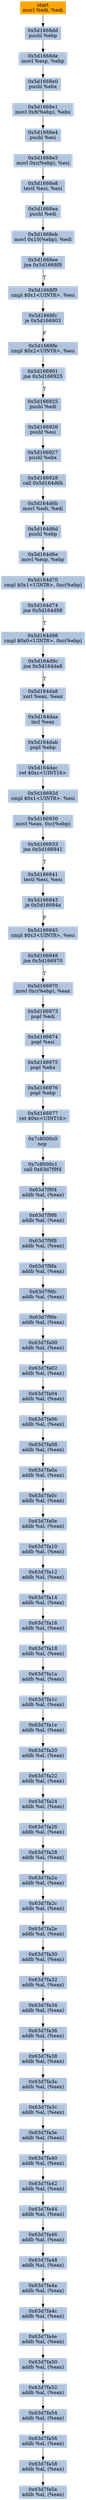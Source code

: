 digraph G {
node[shape=rectangle,style=filled,fillcolor=lightsteelblue,color=lightsteelblue]
bgcolor="transparent"
a0x5d1668dbmovl_edi_edi[label="start\nmovl %edi, %edi",color="lightgrey",fillcolor="orange"];
a0x5d1668ddpushl_ebp[label="0x5d1668dd\npushl %ebp"];
a0x5d1668demovl_esp_ebp[label="0x5d1668de\nmovl %esp, %ebp"];
a0x5d1668e0pushl_ebx[label="0x5d1668e0\npushl %ebx"];
a0x5d1668e1movl_0x8ebp__ebx[label="0x5d1668e1\nmovl 0x8(%ebp), %ebx"];
a0x5d1668e4pushl_esi[label="0x5d1668e4\npushl %esi"];
a0x5d1668e5movl_0xcebp__esi[label="0x5d1668e5\nmovl 0xc(%ebp), %esi"];
a0x5d1668e8testl_esi_esi[label="0x5d1668e8\ntestl %esi, %esi"];
a0x5d1668eapushl_edi[label="0x5d1668ea\npushl %edi"];
a0x5d1668ebmovl_0x10ebp__edi[label="0x5d1668eb\nmovl 0x10(%ebp), %edi"];
a0x5d1668eejne_0x5d1668f9[label="0x5d1668ee\njne 0x5d1668f9"];
a0x5d1668f9cmpl_0x1UINT8_esi[label="0x5d1668f9\ncmpl $0x1<UINT8>, %esi"];
a0x5d1668fcje_0x5d166903[label="0x5d1668fc\nje 0x5d166903"];
a0x5d1668fecmpl_0x2UINT8_esi[label="0x5d1668fe\ncmpl $0x2<UINT8>, %esi"];
a0x5d166901jne_0x5d166925[label="0x5d166901\njne 0x5d166925"];
a0x5d166925pushl_edi[label="0x5d166925\npushl %edi"];
a0x5d166926pushl_esi[label="0x5d166926\npushl %esi"];
a0x5d166927pushl_ebx[label="0x5d166927\npushl %ebx"];
a0x5d166928call_0x5d164d6b[label="0x5d166928\ncall 0x5d164d6b"];
a0x5d164d6bmovl_edi_edi[label="0x5d164d6b\nmovl %edi, %edi"];
a0x5d164d6dpushl_ebp[label="0x5d164d6d\npushl %ebp"];
a0x5d164d6emovl_esp_ebp[label="0x5d164d6e\nmovl %esp, %ebp"];
a0x5d164d70cmpl_0x1UINT8_0xcebp_[label="0x5d164d70\ncmpl $0x1<UINT8>, 0xc(%ebp)"];
a0x5d164d74jne_0x5d164d98[label="0x5d164d74\njne 0x5d164d98"];
a0x5d164d98cmpl_0x0UINT8_0xcebp_[label="0x5d164d98\ncmpl $0x0<UINT8>, 0xc(%ebp)"];
a0x5d164d9cjne_0x5d164da8[label="0x5d164d9c\njne 0x5d164da8"];
a0x5d164da8xorl_eax_eax[label="0x5d164da8\nxorl %eax, %eax"];
a0x5d164daaincl_eax[label="0x5d164daa\nincl %eax"];
a0x5d164dabpopl_ebp[label="0x5d164dab\npopl %ebp"];
a0x5d164dacret_0xcUINT16[label="0x5d164dac\nret $0xc<UINT16>"];
a0x5d16692dcmpl_0x1UINT8_esi[label="0x5d16692d\ncmpl $0x1<UINT8>, %esi"];
a0x5d166930movl_eax_0xcebp_[label="0x5d166930\nmovl %eax, 0xc(%ebp)"];
a0x5d166933jne_0x5d166941[label="0x5d166933\njne 0x5d166941"];
a0x5d166941testl_esi_esi[label="0x5d166941\ntestl %esi, %esi"];
a0x5d166943je_0x5d16694a[label="0x5d166943\nje 0x5d16694a"];
a0x5d166945cmpl_0x3UINT8_esi[label="0x5d166945\ncmpl $0x3<UINT8>, %esi"];
a0x5d166948jne_0x5d166970[label="0x5d166948\njne 0x5d166970"];
a0x5d166970movl_0xcebp__eax[label="0x5d166970\nmovl 0xc(%ebp), %eax"];
a0x5d166973popl_edi[label="0x5d166973\npopl %edi"];
a0x5d166974popl_esi[label="0x5d166974\npopl %esi"];
a0x5d166975popl_ebx[label="0x5d166975\npopl %ebx"];
a0x5d166976popl_ebp[label="0x5d166976\npopl %ebp"];
a0x5d166977ret_0xcUINT16[label="0x5d166977\nret $0xc<UINT16>"];
a0x7c8000c0nop_[label="0x7c8000c0\nnop "];
a0x7c8000c1call_0x63d7f9f4[label="0x7c8000c1\ncall 0x63d7f9f4"];
a0x63d7f9f4addb_al_eax_[label="0x63d7f9f4\naddb %al, (%eax)"];
a0x63d7f9f6addb_al_eax_[label="0x63d7f9f6\naddb %al, (%eax)"];
a0x63d7f9f8addb_al_eax_[label="0x63d7f9f8\naddb %al, (%eax)"];
a0x63d7f9faaddb_al_eax_[label="0x63d7f9fa\naddb %al, (%eax)"];
a0x63d7f9fcaddb_al_eax_[label="0x63d7f9fc\naddb %al, (%eax)"];
a0x63d7f9feaddb_al_eax_[label="0x63d7f9fe\naddb %al, (%eax)"];
a0x63d7fa00addb_al_eax_[label="0x63d7fa00\naddb %al, (%eax)"];
a0x63d7fa02addb_al_eax_[label="0x63d7fa02\naddb %al, (%eax)"];
a0x63d7fa04addb_al_eax_[label="0x63d7fa04\naddb %al, (%eax)"];
a0x63d7fa06addb_al_eax_[label="0x63d7fa06\naddb %al, (%eax)"];
a0x63d7fa08addb_al_eax_[label="0x63d7fa08\naddb %al, (%eax)"];
a0x63d7fa0aaddb_al_eax_[label="0x63d7fa0a\naddb %al, (%eax)"];
a0x63d7fa0caddb_al_eax_[label="0x63d7fa0c\naddb %al, (%eax)"];
a0x63d7fa0eaddb_al_eax_[label="0x63d7fa0e\naddb %al, (%eax)"];
a0x63d7fa10addb_al_eax_[label="0x63d7fa10\naddb %al, (%eax)"];
a0x63d7fa12addb_al_eax_[label="0x63d7fa12\naddb %al, (%eax)"];
a0x63d7fa14addb_al_eax_[label="0x63d7fa14\naddb %al, (%eax)"];
a0x63d7fa16addb_al_eax_[label="0x63d7fa16\naddb %al, (%eax)"];
a0x63d7fa18addb_al_eax_[label="0x63d7fa18\naddb %al, (%eax)"];
a0x63d7fa1aaddb_al_eax_[label="0x63d7fa1a\naddb %al, (%eax)"];
a0x63d7fa1caddb_al_eax_[label="0x63d7fa1c\naddb %al, (%eax)"];
a0x63d7fa1eaddb_al_eax_[label="0x63d7fa1e\naddb %al, (%eax)"];
a0x63d7fa20addb_al_eax_[label="0x63d7fa20\naddb %al, (%eax)"];
a0x63d7fa22addb_al_eax_[label="0x63d7fa22\naddb %al, (%eax)"];
a0x63d7fa24addb_al_eax_[label="0x63d7fa24\naddb %al, (%eax)"];
a0x63d7fa26addb_al_eax_[label="0x63d7fa26\naddb %al, (%eax)"];
a0x63d7fa28addb_al_eax_[label="0x63d7fa28\naddb %al, (%eax)"];
a0x63d7fa2aaddb_al_eax_[label="0x63d7fa2a\naddb %al, (%eax)"];
a0x63d7fa2caddb_al_eax_[label="0x63d7fa2c\naddb %al, (%eax)"];
a0x63d7fa2eaddb_al_eax_[label="0x63d7fa2e\naddb %al, (%eax)"];
a0x63d7fa30addb_al_eax_[label="0x63d7fa30\naddb %al, (%eax)"];
a0x63d7fa32addb_al_eax_[label="0x63d7fa32\naddb %al, (%eax)"];
a0x63d7fa34addb_al_eax_[label="0x63d7fa34\naddb %al, (%eax)"];
a0x63d7fa36addb_al_eax_[label="0x63d7fa36\naddb %al, (%eax)"];
a0x63d7fa38addb_al_eax_[label="0x63d7fa38\naddb %al, (%eax)"];
a0x63d7fa3aaddb_al_eax_[label="0x63d7fa3a\naddb %al, (%eax)"];
a0x63d7fa3caddb_al_eax_[label="0x63d7fa3c\naddb %al, (%eax)"];
a0x63d7fa3eaddb_al_eax_[label="0x63d7fa3e\naddb %al, (%eax)"];
a0x63d7fa40addb_al_eax_[label="0x63d7fa40\naddb %al, (%eax)"];
a0x63d7fa42addb_al_eax_[label="0x63d7fa42\naddb %al, (%eax)"];
a0x63d7fa44addb_al_eax_[label="0x63d7fa44\naddb %al, (%eax)"];
a0x63d7fa46addb_al_eax_[label="0x63d7fa46\naddb %al, (%eax)"];
a0x63d7fa48addb_al_eax_[label="0x63d7fa48\naddb %al, (%eax)"];
a0x63d7fa4aaddb_al_eax_[label="0x63d7fa4a\naddb %al, (%eax)"];
a0x63d7fa4caddb_al_eax_[label="0x63d7fa4c\naddb %al, (%eax)"];
a0x63d7fa4eaddb_al_eax_[label="0x63d7fa4e\naddb %al, (%eax)"];
a0x63d7fa50addb_al_eax_[label="0x63d7fa50\naddb %al, (%eax)"];
a0x63d7fa52addb_al_eax_[label="0x63d7fa52\naddb %al, (%eax)"];
a0x63d7fa54addb_al_eax_[label="0x63d7fa54\naddb %al, (%eax)"];
a0x63d7fa56addb_al_eax_[label="0x63d7fa56\naddb %al, (%eax)"];
a0x63d7fa58addb_al_eax_[label="0x63d7fa58\naddb %al, (%eax)"];
a0x63d7fa5aaddb_al_eax_[label="0x63d7fa5a\naddb %al, (%eax)"];
a0x5d1668dbmovl_edi_edi -> a0x5d1668ddpushl_ebp [color="#000000"];
a0x5d1668ddpushl_ebp -> a0x5d1668demovl_esp_ebp [color="#000000"];
a0x5d1668demovl_esp_ebp -> a0x5d1668e0pushl_ebx [color="#000000"];
a0x5d1668e0pushl_ebx -> a0x5d1668e1movl_0x8ebp__ebx [color="#000000"];
a0x5d1668e1movl_0x8ebp__ebx -> a0x5d1668e4pushl_esi [color="#000000"];
a0x5d1668e4pushl_esi -> a0x5d1668e5movl_0xcebp__esi [color="#000000"];
a0x5d1668e5movl_0xcebp__esi -> a0x5d1668e8testl_esi_esi [color="#000000"];
a0x5d1668e8testl_esi_esi -> a0x5d1668eapushl_edi [color="#000000"];
a0x5d1668eapushl_edi -> a0x5d1668ebmovl_0x10ebp__edi [color="#000000"];
a0x5d1668ebmovl_0x10ebp__edi -> a0x5d1668eejne_0x5d1668f9 [color="#000000"];
a0x5d1668eejne_0x5d1668f9 -> a0x5d1668f9cmpl_0x1UINT8_esi [color="#000000",label="T"];
a0x5d1668f9cmpl_0x1UINT8_esi -> a0x5d1668fcje_0x5d166903 [color="#000000"];
a0x5d1668fcje_0x5d166903 -> a0x5d1668fecmpl_0x2UINT8_esi [color="#000000",label="F"];
a0x5d1668fecmpl_0x2UINT8_esi -> a0x5d166901jne_0x5d166925 [color="#000000"];
a0x5d166901jne_0x5d166925 -> a0x5d166925pushl_edi [color="#000000",label="T"];
a0x5d166925pushl_edi -> a0x5d166926pushl_esi [color="#000000"];
a0x5d166926pushl_esi -> a0x5d166927pushl_ebx [color="#000000"];
a0x5d166927pushl_ebx -> a0x5d166928call_0x5d164d6b [color="#000000"];
a0x5d166928call_0x5d164d6b -> a0x5d164d6bmovl_edi_edi [color="#000000"];
a0x5d164d6bmovl_edi_edi -> a0x5d164d6dpushl_ebp [color="#000000"];
a0x5d164d6dpushl_ebp -> a0x5d164d6emovl_esp_ebp [color="#000000"];
a0x5d164d6emovl_esp_ebp -> a0x5d164d70cmpl_0x1UINT8_0xcebp_ [color="#000000"];
a0x5d164d70cmpl_0x1UINT8_0xcebp_ -> a0x5d164d74jne_0x5d164d98 [color="#000000"];
a0x5d164d74jne_0x5d164d98 -> a0x5d164d98cmpl_0x0UINT8_0xcebp_ [color="#000000",label="T"];
a0x5d164d98cmpl_0x0UINT8_0xcebp_ -> a0x5d164d9cjne_0x5d164da8 [color="#000000"];
a0x5d164d9cjne_0x5d164da8 -> a0x5d164da8xorl_eax_eax [color="#000000",label="T"];
a0x5d164da8xorl_eax_eax -> a0x5d164daaincl_eax [color="#000000"];
a0x5d164daaincl_eax -> a0x5d164dabpopl_ebp [color="#000000"];
a0x5d164dabpopl_ebp -> a0x5d164dacret_0xcUINT16 [color="#000000"];
a0x5d164dacret_0xcUINT16 -> a0x5d16692dcmpl_0x1UINT8_esi [color="#000000"];
a0x5d16692dcmpl_0x1UINT8_esi -> a0x5d166930movl_eax_0xcebp_ [color="#000000"];
a0x5d166930movl_eax_0xcebp_ -> a0x5d166933jne_0x5d166941 [color="#000000"];
a0x5d166933jne_0x5d166941 -> a0x5d166941testl_esi_esi [color="#000000",label="T"];
a0x5d166941testl_esi_esi -> a0x5d166943je_0x5d16694a [color="#000000"];
a0x5d166943je_0x5d16694a -> a0x5d166945cmpl_0x3UINT8_esi [color="#000000",label="F"];
a0x5d166945cmpl_0x3UINT8_esi -> a0x5d166948jne_0x5d166970 [color="#000000"];
a0x5d166948jne_0x5d166970 -> a0x5d166970movl_0xcebp__eax [color="#000000",label="T"];
a0x5d166970movl_0xcebp__eax -> a0x5d166973popl_edi [color="#000000"];
a0x5d166973popl_edi -> a0x5d166974popl_esi [color="#000000"];
a0x5d166974popl_esi -> a0x5d166975popl_ebx [color="#000000"];
a0x5d166975popl_ebx -> a0x5d166976popl_ebp [color="#000000"];
a0x5d166976popl_ebp -> a0x5d166977ret_0xcUINT16 [color="#000000"];
a0x5d166977ret_0xcUINT16 -> a0x7c8000c0nop_ [color="#000000"];
a0x7c8000c0nop_ -> a0x7c8000c1call_0x63d7f9f4 [color="#000000"];
a0x7c8000c1call_0x63d7f9f4 -> a0x63d7f9f4addb_al_eax_ [color="#000000"];
a0x63d7f9f4addb_al_eax_ -> a0x63d7f9f6addb_al_eax_ [color="#000000"];
a0x63d7f9f6addb_al_eax_ -> a0x63d7f9f8addb_al_eax_ [color="#000000"];
a0x63d7f9f8addb_al_eax_ -> a0x63d7f9faaddb_al_eax_ [color="#000000"];
a0x63d7f9faaddb_al_eax_ -> a0x63d7f9fcaddb_al_eax_ [color="#000000"];
a0x63d7f9fcaddb_al_eax_ -> a0x63d7f9feaddb_al_eax_ [color="#000000"];
a0x63d7f9feaddb_al_eax_ -> a0x63d7fa00addb_al_eax_ [color="#000000"];
a0x63d7fa00addb_al_eax_ -> a0x63d7fa02addb_al_eax_ [color="#000000"];
a0x63d7fa02addb_al_eax_ -> a0x63d7fa04addb_al_eax_ [color="#000000"];
a0x63d7fa04addb_al_eax_ -> a0x63d7fa06addb_al_eax_ [color="#000000"];
a0x63d7fa06addb_al_eax_ -> a0x63d7fa08addb_al_eax_ [color="#000000"];
a0x63d7fa08addb_al_eax_ -> a0x63d7fa0aaddb_al_eax_ [color="#000000"];
a0x63d7fa0aaddb_al_eax_ -> a0x63d7fa0caddb_al_eax_ [color="#000000"];
a0x63d7fa0caddb_al_eax_ -> a0x63d7fa0eaddb_al_eax_ [color="#000000"];
a0x63d7fa0eaddb_al_eax_ -> a0x63d7fa10addb_al_eax_ [color="#000000"];
a0x63d7fa10addb_al_eax_ -> a0x63d7fa12addb_al_eax_ [color="#000000"];
a0x63d7fa12addb_al_eax_ -> a0x63d7fa14addb_al_eax_ [color="#000000"];
a0x63d7fa14addb_al_eax_ -> a0x63d7fa16addb_al_eax_ [color="#000000"];
a0x63d7fa16addb_al_eax_ -> a0x63d7fa18addb_al_eax_ [color="#000000"];
a0x63d7fa18addb_al_eax_ -> a0x63d7fa1aaddb_al_eax_ [color="#000000"];
a0x63d7fa1aaddb_al_eax_ -> a0x63d7fa1caddb_al_eax_ [color="#000000"];
a0x63d7fa1caddb_al_eax_ -> a0x63d7fa1eaddb_al_eax_ [color="#000000"];
a0x63d7fa1eaddb_al_eax_ -> a0x63d7fa20addb_al_eax_ [color="#000000"];
a0x63d7fa20addb_al_eax_ -> a0x63d7fa22addb_al_eax_ [color="#000000"];
a0x63d7fa22addb_al_eax_ -> a0x63d7fa24addb_al_eax_ [color="#000000"];
a0x63d7fa24addb_al_eax_ -> a0x63d7fa26addb_al_eax_ [color="#000000"];
a0x63d7fa26addb_al_eax_ -> a0x63d7fa28addb_al_eax_ [color="#000000"];
a0x63d7fa28addb_al_eax_ -> a0x63d7fa2aaddb_al_eax_ [color="#000000"];
a0x63d7fa2aaddb_al_eax_ -> a0x63d7fa2caddb_al_eax_ [color="#000000"];
a0x63d7fa2caddb_al_eax_ -> a0x63d7fa2eaddb_al_eax_ [color="#000000"];
a0x63d7fa2eaddb_al_eax_ -> a0x63d7fa30addb_al_eax_ [color="#000000"];
a0x63d7fa30addb_al_eax_ -> a0x63d7fa32addb_al_eax_ [color="#000000"];
a0x63d7fa32addb_al_eax_ -> a0x63d7fa34addb_al_eax_ [color="#000000"];
a0x63d7fa34addb_al_eax_ -> a0x63d7fa36addb_al_eax_ [color="#000000"];
a0x63d7fa36addb_al_eax_ -> a0x63d7fa38addb_al_eax_ [color="#000000"];
a0x63d7fa38addb_al_eax_ -> a0x63d7fa3aaddb_al_eax_ [color="#000000"];
a0x63d7fa3aaddb_al_eax_ -> a0x63d7fa3caddb_al_eax_ [color="#000000"];
a0x63d7fa3caddb_al_eax_ -> a0x63d7fa3eaddb_al_eax_ [color="#000000"];
a0x63d7fa3eaddb_al_eax_ -> a0x63d7fa40addb_al_eax_ [color="#000000"];
a0x63d7fa40addb_al_eax_ -> a0x63d7fa42addb_al_eax_ [color="#000000"];
a0x63d7fa42addb_al_eax_ -> a0x63d7fa44addb_al_eax_ [color="#000000"];
a0x63d7fa44addb_al_eax_ -> a0x63d7fa46addb_al_eax_ [color="#000000"];
a0x63d7fa46addb_al_eax_ -> a0x63d7fa48addb_al_eax_ [color="#000000"];
a0x63d7fa48addb_al_eax_ -> a0x63d7fa4aaddb_al_eax_ [color="#000000"];
a0x63d7fa4aaddb_al_eax_ -> a0x63d7fa4caddb_al_eax_ [color="#000000"];
a0x63d7fa4caddb_al_eax_ -> a0x63d7fa4eaddb_al_eax_ [color="#000000"];
a0x63d7fa4eaddb_al_eax_ -> a0x63d7fa50addb_al_eax_ [color="#000000"];
a0x63d7fa50addb_al_eax_ -> a0x63d7fa52addb_al_eax_ [color="#000000"];
a0x63d7fa52addb_al_eax_ -> a0x63d7fa54addb_al_eax_ [color="#000000"];
a0x63d7fa54addb_al_eax_ -> a0x63d7fa56addb_al_eax_ [color="#000000"];
a0x63d7fa56addb_al_eax_ -> a0x63d7fa58addb_al_eax_ [color="#000000"];
a0x63d7fa58addb_al_eax_ -> a0x63d7fa5aaddb_al_eax_ [color="#000000"];
}
